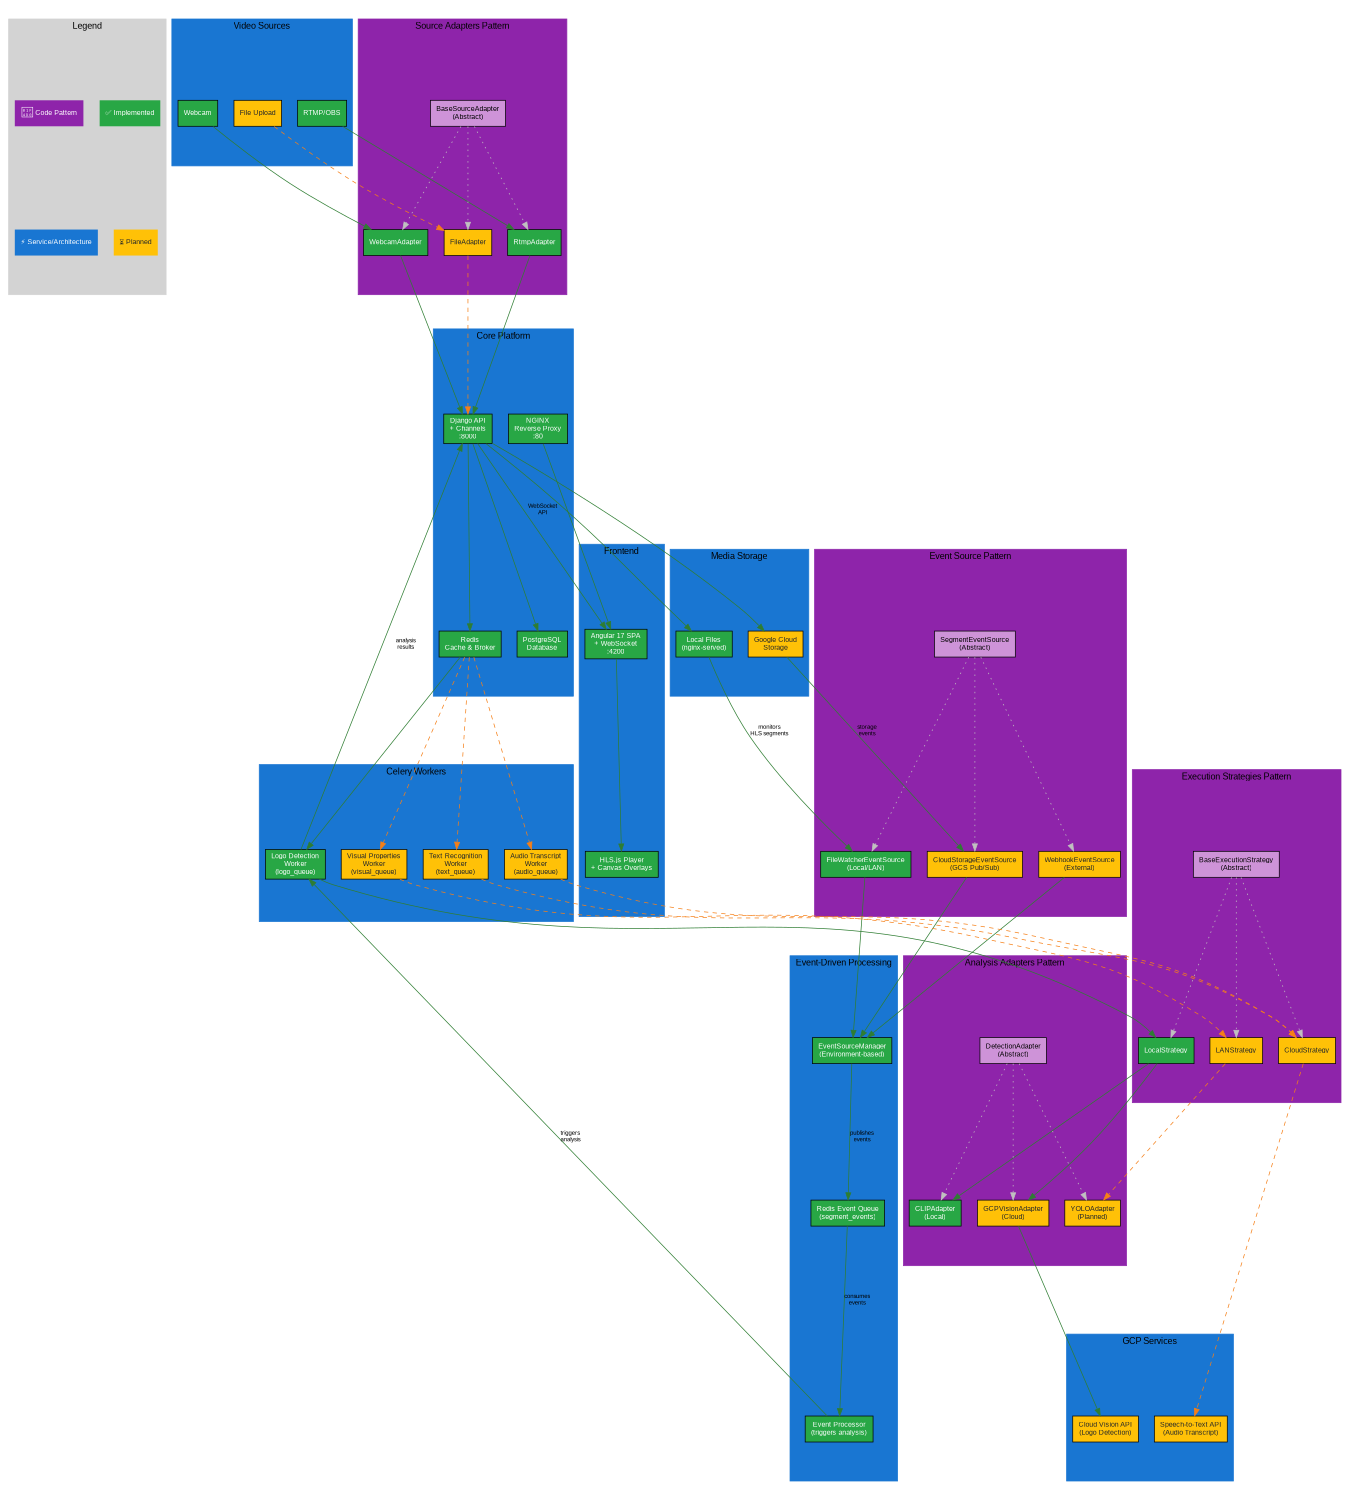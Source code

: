 digraph MediaAnalyzer {
    // Graph settings
    rankdir=TB;
    bgcolor="white";
    fontname="Arial";
    fontsize=12;
    ratio=fill;
    size="9,10!";
    ranksep=0.3;
    nodesep=0.3;
    
    // Node defaults
    node [fontname="Arial", fontsize=10, shape=box, style=filled];
    edge [fontname="Arial", fontsize=8];
    
    // Color scheme
    subgraph cluster_legend {
        label="Legend";
        style=filled;
        color=lightgray;
        node [shape=plaintext, style=filled];
        
        implemented [label="✅ Implemented", fillcolor="#28a745", color="#ffffff", fontcolor="#ffffff"];
        planned [label="⏳ Planned", fillcolor="#ffc107", color="#212529", fontcolor="#212529"];
        code_pattern [label="📐 Code Pattern", fillcolor="#8e24aa", color="#ffffff", fontcolor="#ffffff"];
        service_arch [label="⚡ Service/Architecture", fillcolor="#1976d2", color="#ffffff", fontcolor="#ffffff"];
        
        implemented -> planned [style=invis];
        code_pattern -> service_arch [style=invis];
    }
    
    // Input Sources
    subgraph cluster_sources {
        label="Video Sources";
        style=filled;
        color="#1976d2";
        
        webcam [label="Webcam", fillcolor="#28a745", fontcolor="#ffffff"];
        rtmp [label="RTMP/OBS", fillcolor="#28a745", fontcolor="#ffffff"];
        files [label="File Upload", fillcolor="#ffc107", fontcolor="#212529"];
    }
    
    // Source Adapters (Design Pattern)
    subgraph cluster_adapters {
        label="Source Adapters Pattern";
        style=filled;
        color="#8e24aa";
        
        base_adapter [label="BaseSourceAdapter\n(Abstract)", fillcolor="#ce93d8"];
        webcam_adapter [label="WebcamAdapter", fillcolor="#28a745", fontcolor="#ffffff"];
        rtmp_adapter [label="RtmpAdapter", fillcolor="#28a745", fontcolor="#ffffff"];
        file_adapter [label="FileAdapter", fillcolor="#ffc107", fontcolor="#212529"];
    }
    
    // Core Services
    subgraph cluster_core {
        label="Core Platform";
        style=filled;
        color="#1976d2";
        
        django [label="Django API\n+ Channels\n:8000", fillcolor="#28a745", fontcolor="#ffffff"];
        postgres [label="PostgreSQL\nDatabase", fillcolor="#28a745", fontcolor="#ffffff"];
        redis [label="Redis\nCache & Broker", fillcolor="#28a745", fontcolor="#ffffff"];
        nginx [label="NGINX\nReverse Proxy\n:80", fillcolor="#28a745", fontcolor="#ffffff"];
    }
    
    // Execution Strategies (Design Pattern)
    subgraph cluster_execution {
        label="Execution Strategies Pattern";
        style=filled;
        color="#8e24aa";
        
        base_strategy [label="BaseExecutionStrategy\n(Abstract)", fillcolor="#ce93d8"];
        local_strategy [label="LocalStrategy", fillcolor="#28a745", fontcolor="#ffffff"];
        lan_strategy [label="LANStrategy", fillcolor="#ffc107", fontcolor="#212529"];
        cloud_strategy [label="CloudStrategy", fillcolor="#ffc107", fontcolor="#212529"];
    }
    
    // Event Source Pattern (NEW)
    subgraph cluster_event_sources {
        label="Event Source Pattern";
        style=filled;
        color="#8e24aa";
        
        base_event_source [label="SegmentEventSource\n(Abstract)", fillcolor="#ce93d8"];
        file_watcher_source [label="FileWatcherEventSource\n(Local/LAN)", fillcolor="#28a745", fontcolor="#ffffff"];
        cloud_storage_source [label="CloudStorageEventSource\n(GCS Pub/Sub)", fillcolor="#ffc107", fontcolor="#212529"];
        webhook_source [label="WebhookEventSource\n(External)", fillcolor="#ffc107", fontcolor="#212529"];
    }
    
    // Event-Driven Processing Pipeline
    subgraph cluster_events {
        label="Event-Driven Processing";
        style=filled;
        color="#1976d2";
        
        event_source_manager [label="EventSourceManager\n(Environment-based)", fillcolor="#28a745", fontcolor="#ffffff"];
        redis_events [label="Redis Event Queue\n(segment_events)", fillcolor="#28a745", fontcolor="#ffffff"];
        event_processor [label="Event Processor\n(triggers analysis)", fillcolor="#28a745", fontcolor="#ffffff"];
    }
    
    // Analysis Workers
    subgraph cluster_workers {
        label="Celery Workers";
        style=filled;
        color="#1976d2";
        
        logo_worker [label="Logo Detection\nWorker\n(logo_queue)", fillcolor="#28a745", fontcolor="#ffffff"];
        visual_worker [label="Visual Properties\nWorker\n(visual_queue)", fillcolor="#ffc107", fontcolor="#212529"];
        audio_worker [label="Audio Transcript\nWorker\n(audio_queue)", fillcolor="#ffc107", fontcolor="#212529"];
        text_worker [label="Text Recognition\nWorker\n(text_queue)", fillcolor="#ffc107", fontcolor="#212529"];
    }
    
    // AI Adapters (Design Pattern)
    subgraph cluster_ai_adapters {
        label="Analysis Adapters Pattern";
        style=filled;
        color="#8e24aa";
        
        base_ai [label="DetectionAdapter\n(Abstract)", fillcolor="#ce93d8"];
        clip_adapter [label="CLIPAdapter\n(Local)", fillcolor="#28a745", fontcolor="#ffffff"];
        gcp_vision [label="GCPVisionAdapter\n(Cloud)", fillcolor="#ffc107", fontcolor="#212529"];
        yolo_adapter [label="YOLOAdapter\n(Planned)", fillcolor="#ffc107", fontcolor="#212529"];
    }
    
    // Storage Options
    subgraph cluster_storage {
        label="Media Storage";
        style=filled;
        color="#1976d2";
        
        local_storage [label="Local Files\n(nginx-served)", fillcolor="#28a745", fontcolor="#ffffff"];
        gcs_storage [label="Google Cloud\nStorage", fillcolor="#ffc107", fontcolor="#212529"];
    }
    
    // Frontend
    subgraph cluster_frontend {
        label="Frontend";
        style=filled;
        color="#1976d2";
        
        angular [label="Angular 17 SPA\n+ WebSocket\n:4200", fillcolor="#28a745", fontcolor="#ffffff"];
        hls_player [label="HLS.js Player\n+ Canvas Overlays", fillcolor="#28a745", fontcolor="#ffffff"];
    }
    
    // Cloud Services
    subgraph cluster_cloud {
        label="GCP Services";
        style=filled;
        color="#1976d2";
        
        vision_api [label="Cloud Vision API\n(Logo Detection)", fillcolor="#ffc107", fontcolor="#212529"];
        speech_api [label="Speech-to-Text API\n(Audio Transcript)", fillcolor="#ffc107", fontcolor="#212529"];
    }
    
    // Connections - Current Implementation (solid)
    webcam -> webcam_adapter [color="#2e7d32"];
    rtmp -> rtmp_adapter [color="#2e7d32"];
    
    webcam_adapter -> django [color="#2e7d32"];
    rtmp_adapter -> django [color="#2e7d32"];
    
    django -> postgres [color="#2e7d32"];
    django -> redis [color="#2e7d32"];
    django -> local_storage [color="#2e7d32"];
    django -> gcs_storage [color="#2e7d32"];
    
    // Event source pattern connections
    local_storage -> file_watcher_source [label="monitors\nHLS segments", color="#2e7d32"];
    gcs_storage -> cloud_storage_source [label="storage\nevents", color="#2e7d32"];
    file_watcher_source -> event_source_manager [color="#2e7d32"];
    cloud_storage_source -> event_source_manager [color="#2e7d32"];
    webhook_source -> event_source_manager [color="#2e7d32"];
    
    // Event-driven processing flow
    event_source_manager -> redis_events [label="publishes\nevents", color="#2e7d32"];
    redis_events -> event_processor [label="consumes\nevents", color="#2e7d32"];
    event_processor -> logo_worker [label="triggers\nanalysis", color="#2e7d32"];
    
    redis -> logo_worker [color="#2e7d32"];
    logo_worker -> local_strategy [color="#2e7d32"];
    local_strategy -> clip_adapter [color="#2e7d32"];
    local_strategy -> gcp_vision [color="#2e7d32"];
    gcp_vision -> vision_api [color="#2e7d32"];
    
    // WebSocket real-time updates
    logo_worker -> django [label="analysis\nresults", color="#2e7d32"];
    django -> angular [label="WebSocket\nAPI", color="#2e7d32"];
    angular -> hls_player [color="#2e7d32"];
    nginx -> angular [color="#2e7d32"];
    
    // Planned Connections (dashed)
    files -> file_adapter [color="#f57f17", style=dashed];
    file_adapter -> django [color="#f57f17", style=dashed];
    
    redis -> visual_worker [color="#f57f17", style=dashed];
    redis -> audio_worker [color="#f57f17", style=dashed];
    redis -> text_worker [color="#f57f17", style=dashed];
    
    visual_worker -> lan_strategy [color="#f57f17", style=dashed];
    audio_worker -> cloud_strategy [color="#f57f17", style=dashed];
    text_worker -> cloud_strategy [color="#f57f17", style=dashed];
    
    cloud_strategy -> speech_api [color="#f57f17", style=dashed];
    lan_strategy -> yolo_adapter [color="#f57f17", style=dashed];
    
    // Inheritance relationships (dotted)
    base_adapter -> webcam_adapter [style=dotted, color=gray];
    base_adapter -> rtmp_adapter [style=dotted, color=gray];
    base_adapter -> file_adapter [style=dotted, color=gray];
    
    base_strategy -> local_strategy [style=dotted, color=gray];
    base_strategy -> lan_strategy [style=dotted, color=gray];
    base_strategy -> cloud_strategy [style=dotted, color=gray];
    
    base_ai -> clip_adapter [style=dotted, color=gray];
    base_ai -> gcp_vision [style=dotted, color=gray];
    base_ai -> yolo_adapter [style=dotted, color=gray];
    
    // Event source inheritance (NEW)
    base_event_source -> file_watcher_source [style=dotted, color=gray];
    base_event_source -> cloud_storage_source [style=dotted, color=gray];
    base_event_source -> webhook_source [style=dotted, color=gray];
}